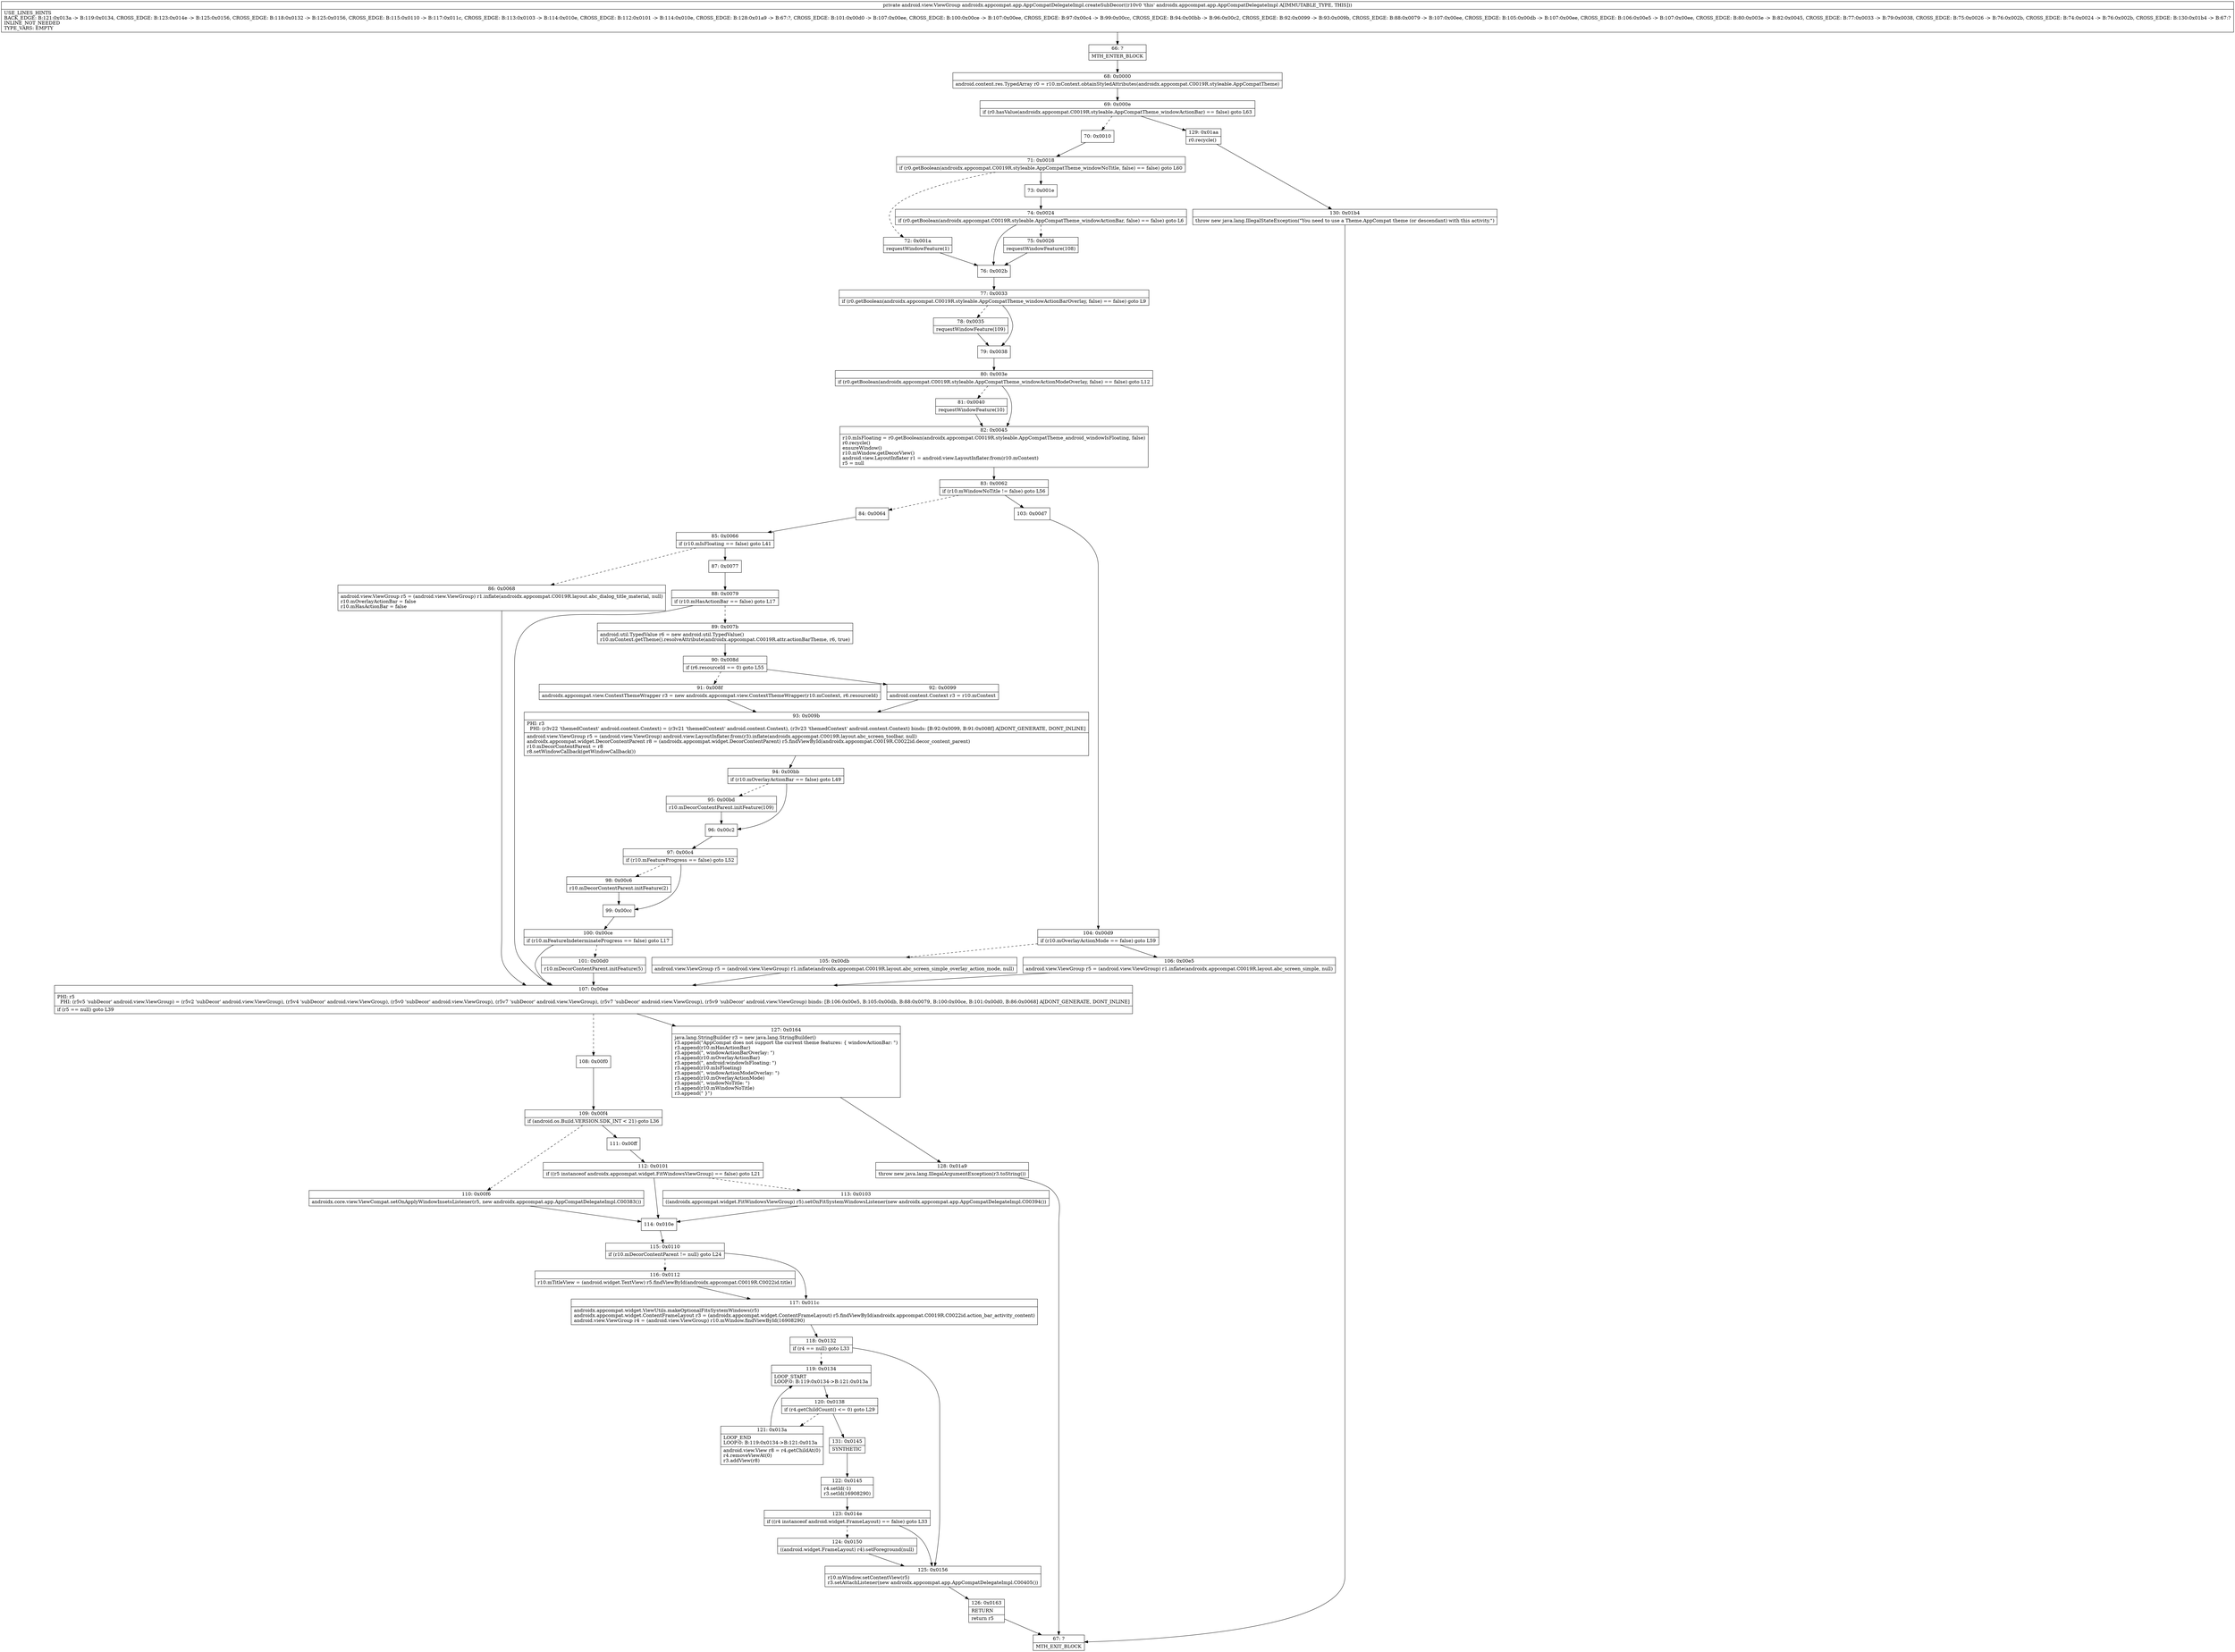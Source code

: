 digraph "CFG forandroidx.appcompat.app.AppCompatDelegateImpl.createSubDecor()Landroid\/view\/ViewGroup;" {
Node_66 [shape=record,label="{66\:\ ?|MTH_ENTER_BLOCK\l}"];
Node_68 [shape=record,label="{68\:\ 0x0000|android.content.res.TypedArray r0 = r10.mContext.obtainStyledAttributes(androidx.appcompat.C0019R.styleable.AppCompatTheme)\l}"];
Node_69 [shape=record,label="{69\:\ 0x000e|if (r0.hasValue(androidx.appcompat.C0019R.styleable.AppCompatTheme_windowActionBar) == false) goto L63\l}"];
Node_70 [shape=record,label="{70\:\ 0x0010}"];
Node_71 [shape=record,label="{71\:\ 0x0018|if (r0.getBoolean(androidx.appcompat.C0019R.styleable.AppCompatTheme_windowNoTitle, false) == false) goto L60\l}"];
Node_72 [shape=record,label="{72\:\ 0x001a|requestWindowFeature(1)\l}"];
Node_76 [shape=record,label="{76\:\ 0x002b}"];
Node_77 [shape=record,label="{77\:\ 0x0033|if (r0.getBoolean(androidx.appcompat.C0019R.styleable.AppCompatTheme_windowActionBarOverlay, false) == false) goto L9\l}"];
Node_78 [shape=record,label="{78\:\ 0x0035|requestWindowFeature(109)\l}"];
Node_79 [shape=record,label="{79\:\ 0x0038}"];
Node_80 [shape=record,label="{80\:\ 0x003e|if (r0.getBoolean(androidx.appcompat.C0019R.styleable.AppCompatTheme_windowActionModeOverlay, false) == false) goto L12\l}"];
Node_81 [shape=record,label="{81\:\ 0x0040|requestWindowFeature(10)\l}"];
Node_82 [shape=record,label="{82\:\ 0x0045|r10.mIsFloating = r0.getBoolean(androidx.appcompat.C0019R.styleable.AppCompatTheme_android_windowIsFloating, false)\lr0.recycle()\lensureWindow()\lr10.mWindow.getDecorView()\landroid.view.LayoutInflater r1 = android.view.LayoutInflater.from(r10.mContext)\lr5 = null\l}"];
Node_83 [shape=record,label="{83\:\ 0x0062|if (r10.mWindowNoTitle != false) goto L56\l}"];
Node_84 [shape=record,label="{84\:\ 0x0064}"];
Node_85 [shape=record,label="{85\:\ 0x0066|if (r10.mIsFloating == false) goto L41\l}"];
Node_86 [shape=record,label="{86\:\ 0x0068|android.view.ViewGroup r5 = (android.view.ViewGroup) r1.inflate(androidx.appcompat.C0019R.layout.abc_dialog_title_material, null)\lr10.mOverlayActionBar = false\lr10.mHasActionBar = false\l}"];
Node_107 [shape=record,label="{107\:\ 0x00ee|PHI: r5 \l  PHI: (r5v5 'subDecor' android.view.ViewGroup) = (r5v2 'subDecor' android.view.ViewGroup), (r5v4 'subDecor' android.view.ViewGroup), (r5v0 'subDecor' android.view.ViewGroup), (r5v7 'subDecor' android.view.ViewGroup), (r5v7 'subDecor' android.view.ViewGroup), (r5v9 'subDecor' android.view.ViewGroup) binds: [B:106:0x00e5, B:105:0x00db, B:88:0x0079, B:100:0x00ce, B:101:0x00d0, B:86:0x0068] A[DONT_GENERATE, DONT_INLINE]\l|if (r5 == null) goto L39\l}"];
Node_108 [shape=record,label="{108\:\ 0x00f0}"];
Node_109 [shape=record,label="{109\:\ 0x00f4|if (android.os.Build.VERSION.SDK_INT \< 21) goto L36\l}"];
Node_110 [shape=record,label="{110\:\ 0x00f6|androidx.core.view.ViewCompat.setOnApplyWindowInsetsListener(r5, new androidx.appcompat.app.AppCompatDelegateImpl.C00383())\l}"];
Node_114 [shape=record,label="{114\:\ 0x010e}"];
Node_115 [shape=record,label="{115\:\ 0x0110|if (r10.mDecorContentParent != null) goto L24\l}"];
Node_116 [shape=record,label="{116\:\ 0x0112|r10.mTitleView = (android.widget.TextView) r5.findViewById(androidx.appcompat.C0019R.C0022id.title)\l}"];
Node_117 [shape=record,label="{117\:\ 0x011c|androidx.appcompat.widget.ViewUtils.makeOptionalFitsSystemWindows(r5)\landroidx.appcompat.widget.ContentFrameLayout r3 = (androidx.appcompat.widget.ContentFrameLayout) r5.findViewById(androidx.appcompat.C0019R.C0022id.action_bar_activity_content)\landroid.view.ViewGroup r4 = (android.view.ViewGroup) r10.mWindow.findViewById(16908290)\l}"];
Node_118 [shape=record,label="{118\:\ 0x0132|if (r4 == null) goto L33\l}"];
Node_119 [shape=record,label="{119\:\ 0x0134|LOOP_START\lLOOP:0: B:119:0x0134\-\>B:121:0x013a\l}"];
Node_120 [shape=record,label="{120\:\ 0x0138|if (r4.getChildCount() \<= 0) goto L29\l}"];
Node_121 [shape=record,label="{121\:\ 0x013a|LOOP_END\lLOOP:0: B:119:0x0134\-\>B:121:0x013a\l|android.view.View r8 = r4.getChildAt(0)\lr4.removeViewAt(0)\lr3.addView(r8)\l}"];
Node_131 [shape=record,label="{131\:\ 0x0145|SYNTHETIC\l}"];
Node_122 [shape=record,label="{122\:\ 0x0145|r4.setId(\-1)\lr3.setId(16908290)\l}"];
Node_123 [shape=record,label="{123\:\ 0x014e|if ((r4 instanceof android.widget.FrameLayout) == false) goto L33\l}"];
Node_124 [shape=record,label="{124\:\ 0x0150|((android.widget.FrameLayout) r4).setForeground(null)\l}"];
Node_125 [shape=record,label="{125\:\ 0x0156|r10.mWindow.setContentView(r5)\lr3.setAttachListener(new androidx.appcompat.app.AppCompatDelegateImpl.C00405())\l}"];
Node_126 [shape=record,label="{126\:\ 0x0163|RETURN\l|return r5\l}"];
Node_67 [shape=record,label="{67\:\ ?|MTH_EXIT_BLOCK\l}"];
Node_111 [shape=record,label="{111\:\ 0x00ff}"];
Node_112 [shape=record,label="{112\:\ 0x0101|if ((r5 instanceof androidx.appcompat.widget.FitWindowsViewGroup) == false) goto L21\l}"];
Node_113 [shape=record,label="{113\:\ 0x0103|((androidx.appcompat.widget.FitWindowsViewGroup) r5).setOnFitSystemWindowsListener(new androidx.appcompat.app.AppCompatDelegateImpl.C00394())\l}"];
Node_127 [shape=record,label="{127\:\ 0x0164|java.lang.StringBuilder r3 = new java.lang.StringBuilder()\lr3.append(\"AppCompat does not support the current theme features: \{ windowActionBar: \")\lr3.append(r10.mHasActionBar)\lr3.append(\", windowActionBarOverlay: \")\lr3.append(r10.mOverlayActionBar)\lr3.append(\", android:windowIsFloating: \")\lr3.append(r10.mIsFloating)\lr3.append(\", windowActionModeOverlay: \")\lr3.append(r10.mOverlayActionMode)\lr3.append(\", windowNoTitle: \")\lr3.append(r10.mWindowNoTitle)\lr3.append(\" \}\")\l}"];
Node_128 [shape=record,label="{128\:\ 0x01a9|throw new java.lang.IllegalArgumentException(r3.toString())\l}"];
Node_87 [shape=record,label="{87\:\ 0x0077}"];
Node_88 [shape=record,label="{88\:\ 0x0079|if (r10.mHasActionBar == false) goto L17\l}"];
Node_89 [shape=record,label="{89\:\ 0x007b|android.util.TypedValue r6 = new android.util.TypedValue()\lr10.mContext.getTheme().resolveAttribute(androidx.appcompat.C0019R.attr.actionBarTheme, r6, true)\l}"];
Node_90 [shape=record,label="{90\:\ 0x008d|if (r6.resourceId == 0) goto L55\l}"];
Node_91 [shape=record,label="{91\:\ 0x008f|androidx.appcompat.view.ContextThemeWrapper r3 = new androidx.appcompat.view.ContextThemeWrapper(r10.mContext, r6.resourceId)\l}"];
Node_93 [shape=record,label="{93\:\ 0x009b|PHI: r3 \l  PHI: (r3v22 'themedContext' android.content.Context) = (r3v21 'themedContext' android.content.Context), (r3v23 'themedContext' android.content.Context) binds: [B:92:0x0099, B:91:0x008f] A[DONT_GENERATE, DONT_INLINE]\l|android.view.ViewGroup r5 = (android.view.ViewGroup) android.view.LayoutInflater.from(r3).inflate(androidx.appcompat.C0019R.layout.abc_screen_toolbar, null)\landroidx.appcompat.widget.DecorContentParent r8 = (androidx.appcompat.widget.DecorContentParent) r5.findViewById(androidx.appcompat.C0019R.C0022id.decor_content_parent)\lr10.mDecorContentParent = r8\lr8.setWindowCallback(getWindowCallback())\l}"];
Node_94 [shape=record,label="{94\:\ 0x00bb|if (r10.mOverlayActionBar == false) goto L49\l}"];
Node_95 [shape=record,label="{95\:\ 0x00bd|r10.mDecorContentParent.initFeature(109)\l}"];
Node_96 [shape=record,label="{96\:\ 0x00c2}"];
Node_97 [shape=record,label="{97\:\ 0x00c4|if (r10.mFeatureProgress == false) goto L52\l}"];
Node_98 [shape=record,label="{98\:\ 0x00c6|r10.mDecorContentParent.initFeature(2)\l}"];
Node_99 [shape=record,label="{99\:\ 0x00cc}"];
Node_100 [shape=record,label="{100\:\ 0x00ce|if (r10.mFeatureIndeterminateProgress == false) goto L17\l}"];
Node_101 [shape=record,label="{101\:\ 0x00d0|r10.mDecorContentParent.initFeature(5)\l}"];
Node_92 [shape=record,label="{92\:\ 0x0099|android.content.Context r3 = r10.mContext\l}"];
Node_103 [shape=record,label="{103\:\ 0x00d7}"];
Node_104 [shape=record,label="{104\:\ 0x00d9|if (r10.mOverlayActionMode == false) goto L59\l}"];
Node_105 [shape=record,label="{105\:\ 0x00db|android.view.ViewGroup r5 = (android.view.ViewGroup) r1.inflate(androidx.appcompat.C0019R.layout.abc_screen_simple_overlay_action_mode, null)\l}"];
Node_106 [shape=record,label="{106\:\ 0x00e5|android.view.ViewGroup r5 = (android.view.ViewGroup) r1.inflate(androidx.appcompat.C0019R.layout.abc_screen_simple, null)\l}"];
Node_73 [shape=record,label="{73\:\ 0x001e}"];
Node_74 [shape=record,label="{74\:\ 0x0024|if (r0.getBoolean(androidx.appcompat.C0019R.styleable.AppCompatTheme_windowActionBar, false) == false) goto L6\l}"];
Node_75 [shape=record,label="{75\:\ 0x0026|requestWindowFeature(108)\l}"];
Node_129 [shape=record,label="{129\:\ 0x01aa|r0.recycle()\l}"];
Node_130 [shape=record,label="{130\:\ 0x01b4|throw new java.lang.IllegalStateException(\"You need to use a Theme.AppCompat theme (or descendant) with this activity.\")\l}"];
MethodNode[shape=record,label="{private android.view.ViewGroup androidx.appcompat.app.AppCompatDelegateImpl.createSubDecor((r10v0 'this' androidx.appcompat.app.AppCompatDelegateImpl A[IMMUTABLE_TYPE, THIS]))  | USE_LINES_HINTS\lBACK_EDGE: B:121:0x013a \-\> B:119:0x0134, CROSS_EDGE: B:123:0x014e \-\> B:125:0x0156, CROSS_EDGE: B:118:0x0132 \-\> B:125:0x0156, CROSS_EDGE: B:115:0x0110 \-\> B:117:0x011c, CROSS_EDGE: B:113:0x0103 \-\> B:114:0x010e, CROSS_EDGE: B:112:0x0101 \-\> B:114:0x010e, CROSS_EDGE: B:128:0x01a9 \-\> B:67:?, CROSS_EDGE: B:101:0x00d0 \-\> B:107:0x00ee, CROSS_EDGE: B:100:0x00ce \-\> B:107:0x00ee, CROSS_EDGE: B:97:0x00c4 \-\> B:99:0x00cc, CROSS_EDGE: B:94:0x00bb \-\> B:96:0x00c2, CROSS_EDGE: B:92:0x0099 \-\> B:93:0x009b, CROSS_EDGE: B:88:0x0079 \-\> B:107:0x00ee, CROSS_EDGE: B:105:0x00db \-\> B:107:0x00ee, CROSS_EDGE: B:106:0x00e5 \-\> B:107:0x00ee, CROSS_EDGE: B:80:0x003e \-\> B:82:0x0045, CROSS_EDGE: B:77:0x0033 \-\> B:79:0x0038, CROSS_EDGE: B:75:0x0026 \-\> B:76:0x002b, CROSS_EDGE: B:74:0x0024 \-\> B:76:0x002b, CROSS_EDGE: B:130:0x01b4 \-\> B:67:?\lINLINE_NOT_NEEDED\lTYPE_VARS: EMPTY\l}"];
MethodNode -> Node_66;Node_66 -> Node_68;
Node_68 -> Node_69;
Node_69 -> Node_70[style=dashed];
Node_69 -> Node_129;
Node_70 -> Node_71;
Node_71 -> Node_72[style=dashed];
Node_71 -> Node_73;
Node_72 -> Node_76;
Node_76 -> Node_77;
Node_77 -> Node_78[style=dashed];
Node_77 -> Node_79;
Node_78 -> Node_79;
Node_79 -> Node_80;
Node_80 -> Node_81[style=dashed];
Node_80 -> Node_82;
Node_81 -> Node_82;
Node_82 -> Node_83;
Node_83 -> Node_84[style=dashed];
Node_83 -> Node_103;
Node_84 -> Node_85;
Node_85 -> Node_86[style=dashed];
Node_85 -> Node_87;
Node_86 -> Node_107;
Node_107 -> Node_108[style=dashed];
Node_107 -> Node_127;
Node_108 -> Node_109;
Node_109 -> Node_110[style=dashed];
Node_109 -> Node_111;
Node_110 -> Node_114;
Node_114 -> Node_115;
Node_115 -> Node_116[style=dashed];
Node_115 -> Node_117;
Node_116 -> Node_117;
Node_117 -> Node_118;
Node_118 -> Node_119[style=dashed];
Node_118 -> Node_125;
Node_119 -> Node_120;
Node_120 -> Node_121[style=dashed];
Node_120 -> Node_131;
Node_121 -> Node_119;
Node_131 -> Node_122;
Node_122 -> Node_123;
Node_123 -> Node_124[style=dashed];
Node_123 -> Node_125;
Node_124 -> Node_125;
Node_125 -> Node_126;
Node_126 -> Node_67;
Node_111 -> Node_112;
Node_112 -> Node_113[style=dashed];
Node_112 -> Node_114;
Node_113 -> Node_114;
Node_127 -> Node_128;
Node_128 -> Node_67;
Node_87 -> Node_88;
Node_88 -> Node_89[style=dashed];
Node_88 -> Node_107;
Node_89 -> Node_90;
Node_90 -> Node_91[style=dashed];
Node_90 -> Node_92;
Node_91 -> Node_93;
Node_93 -> Node_94;
Node_94 -> Node_95[style=dashed];
Node_94 -> Node_96;
Node_95 -> Node_96;
Node_96 -> Node_97;
Node_97 -> Node_98[style=dashed];
Node_97 -> Node_99;
Node_98 -> Node_99;
Node_99 -> Node_100;
Node_100 -> Node_101[style=dashed];
Node_100 -> Node_107;
Node_101 -> Node_107;
Node_92 -> Node_93;
Node_103 -> Node_104;
Node_104 -> Node_105[style=dashed];
Node_104 -> Node_106;
Node_105 -> Node_107;
Node_106 -> Node_107;
Node_73 -> Node_74;
Node_74 -> Node_75[style=dashed];
Node_74 -> Node_76;
Node_75 -> Node_76;
Node_129 -> Node_130;
Node_130 -> Node_67;
}

